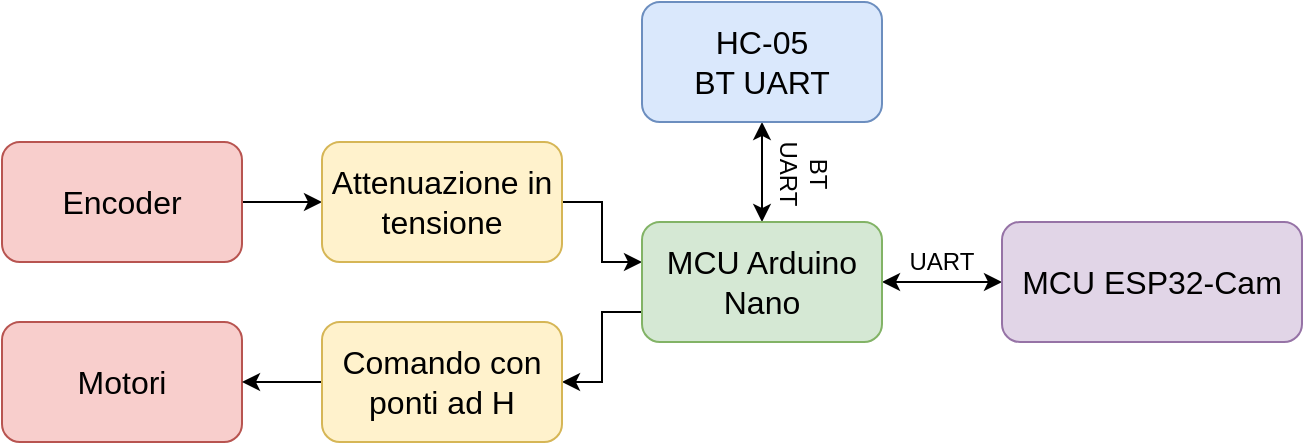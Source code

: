 <mxfile version="19.0.3" type="device"><diagram id="WJY9RBaPsohnlM6jL5cG" name="Pagina-1"><mxGraphModel dx="979" dy="595" grid="1" gridSize="10" guides="1" tooltips="1" connect="1" arrows="1" fold="1" page="1" pageScale="1" pageWidth="827" pageHeight="1169" math="0" shadow="0"><root><mxCell id="0"/><mxCell id="1" parent="0"/><mxCell id="1V4a_OM8gSzLIZNinmEL-11" style="edgeStyle=orthogonalEdgeStyle;rounded=0;orthogonalLoop=1;jettySize=auto;html=1;exitX=1;exitY=0.5;exitDx=0;exitDy=0;entryX=0;entryY=0.5;entryDx=0;entryDy=0;fontSize=16;" parent="1" source="1V4a_OM8gSzLIZNinmEL-2" target="1V4a_OM8gSzLIZNinmEL-9" edge="1"><mxGeometry relative="1" as="geometry"/></mxCell><mxCell id="1V4a_OM8gSzLIZNinmEL-2" value="&lt;font style=&quot;font-size: 16px;&quot;&gt;Encoder&lt;/font&gt;" style="rounded=1;whiteSpace=wrap;html=1;fillColor=#f8cecc;strokeColor=#b85450;" parent="1" vertex="1"><mxGeometry x="130" y="400" width="120" height="60" as="geometry"/></mxCell><mxCell id="1V4a_OM8gSzLIZNinmEL-12" style="edgeStyle=orthogonalEdgeStyle;rounded=0;orthogonalLoop=1;jettySize=auto;html=1;exitX=1;exitY=0.5;exitDx=0;exitDy=0;fontSize=16;" parent="1" source="1V4a_OM8gSzLIZNinmEL-9" target="1V4a_OM8gSzLIZNinmEL-10" edge="1"><mxGeometry relative="1" as="geometry"><Array as="points"><mxPoint x="430" y="430"/><mxPoint x="430" y="460"/></Array></mxGeometry></mxCell><mxCell id="1V4a_OM8gSzLIZNinmEL-9" value="&lt;font style=&quot;font-size: 16px;&quot;&gt;Attenuazione in tensione&lt;/font&gt;" style="rounded=1;whiteSpace=wrap;html=1;fillColor=#fff2cc;strokeColor=#d6b656;" parent="1" vertex="1"><mxGeometry x="290" y="400" width="120" height="60" as="geometry"/></mxCell><mxCell id="1V4a_OM8gSzLIZNinmEL-15" style="edgeStyle=orthogonalEdgeStyle;rounded=0;orthogonalLoop=1;jettySize=auto;html=1;exitX=1;exitY=0.5;exitDx=0;exitDy=0;entryX=0;entryY=0.5;entryDx=0;entryDy=0;fontSize=16;startArrow=classic;startFill=1;" parent="1" source="1V4a_OM8gSzLIZNinmEL-10" target="1V4a_OM8gSzLIZNinmEL-13" edge="1"><mxGeometry relative="1" as="geometry"/></mxCell><mxCell id="c9JOYG29KvN0I2foaNsW-3" style="edgeStyle=orthogonalEdgeStyle;rounded=0;orthogonalLoop=1;jettySize=auto;html=1;exitX=0;exitY=0.75;exitDx=0;exitDy=0;entryX=1;entryY=0.5;entryDx=0;entryDy=0;startArrow=none;startFill=0;" edge="1" parent="1" source="1V4a_OM8gSzLIZNinmEL-10" target="c9JOYG29KvN0I2foaNsW-2"><mxGeometry relative="1" as="geometry"/></mxCell><mxCell id="c9JOYG29KvN0I2foaNsW-9" style="edgeStyle=orthogonalEdgeStyle;rounded=0;orthogonalLoop=1;jettySize=auto;html=1;exitX=0.5;exitY=0;exitDx=0;exitDy=0;entryX=0.5;entryY=1;entryDx=0;entryDy=0;startArrow=classic;startFill=1;" edge="1" parent="1" source="1V4a_OM8gSzLIZNinmEL-10" target="c9JOYG29KvN0I2foaNsW-8"><mxGeometry relative="1" as="geometry"/></mxCell><mxCell id="1V4a_OM8gSzLIZNinmEL-10" value="&lt;span style=&quot;font-size: 16px;&quot;&gt;MCU Arduino Nano&lt;/span&gt;" style="rounded=1;whiteSpace=wrap;html=1;fillColor=#d5e8d4;strokeColor=#82b366;" parent="1" vertex="1"><mxGeometry x="450" y="440" width="120" height="60" as="geometry"/></mxCell><mxCell id="1V4a_OM8gSzLIZNinmEL-13" value="&lt;font style=&quot;font-size: 16px;&quot;&gt;MCU ESP32-Cam&lt;br&gt;&lt;/font&gt;" style="rounded=1;whiteSpace=wrap;html=1;fillColor=#e1d5e7;strokeColor=#9673a6;" parent="1" vertex="1"><mxGeometry x="630" y="440" width="150" height="60" as="geometry"/></mxCell><mxCell id="c9JOYG29KvN0I2foaNsW-1" value="&lt;font style=&quot;font-size: 16px;&quot;&gt;Motori&lt;/font&gt;" style="rounded=1;whiteSpace=wrap;html=1;fillColor=#f8cecc;strokeColor=#b85450;" vertex="1" parent="1"><mxGeometry x="130" y="490" width="120" height="60" as="geometry"/></mxCell><mxCell id="c9JOYG29KvN0I2foaNsW-4" style="edgeStyle=orthogonalEdgeStyle;rounded=0;orthogonalLoop=1;jettySize=auto;html=1;exitX=0;exitY=0.5;exitDx=0;exitDy=0;entryX=1;entryY=0.5;entryDx=0;entryDy=0;startArrow=none;startFill=0;" edge="1" parent="1" source="c9JOYG29KvN0I2foaNsW-2" target="c9JOYG29KvN0I2foaNsW-1"><mxGeometry relative="1" as="geometry"/></mxCell><mxCell id="c9JOYG29KvN0I2foaNsW-2" value="&lt;font style=&quot;font-size: 16px;&quot;&gt;Comando con ponti ad H&lt;/font&gt;" style="rounded=1;whiteSpace=wrap;html=1;fillColor=#fff2cc;strokeColor=#d6b656;" vertex="1" parent="1"><mxGeometry x="290" y="490" width="120" height="60" as="geometry"/></mxCell><mxCell id="c9JOYG29KvN0I2foaNsW-6" value="UART" style="text;html=1;strokeColor=none;fillColor=none;align=center;verticalAlign=middle;whiteSpace=wrap;rounded=0;" vertex="1" parent="1"><mxGeometry x="570" y="445" width="60" height="30" as="geometry"/></mxCell><mxCell id="c9JOYG29KvN0I2foaNsW-8" value="&lt;span style=&quot;font-size: 16px;&quot;&gt;HC-05&lt;br&gt;BT UART&lt;/span&gt;" style="rounded=1;whiteSpace=wrap;html=1;fillColor=#dae8fc;strokeColor=#6c8ebf;" vertex="1" parent="1"><mxGeometry x="450" y="330" width="120" height="60" as="geometry"/></mxCell><mxCell id="c9JOYG29KvN0I2foaNsW-10" value="BT&lt;br&gt;UART" style="text;html=1;strokeColor=none;fillColor=none;align=center;verticalAlign=middle;whiteSpace=wrap;rounded=0;rotation=90;" vertex="1" parent="1"><mxGeometry x="501" y="401" width="60" height="30" as="geometry"/></mxCell></root></mxGraphModel></diagram></mxfile>